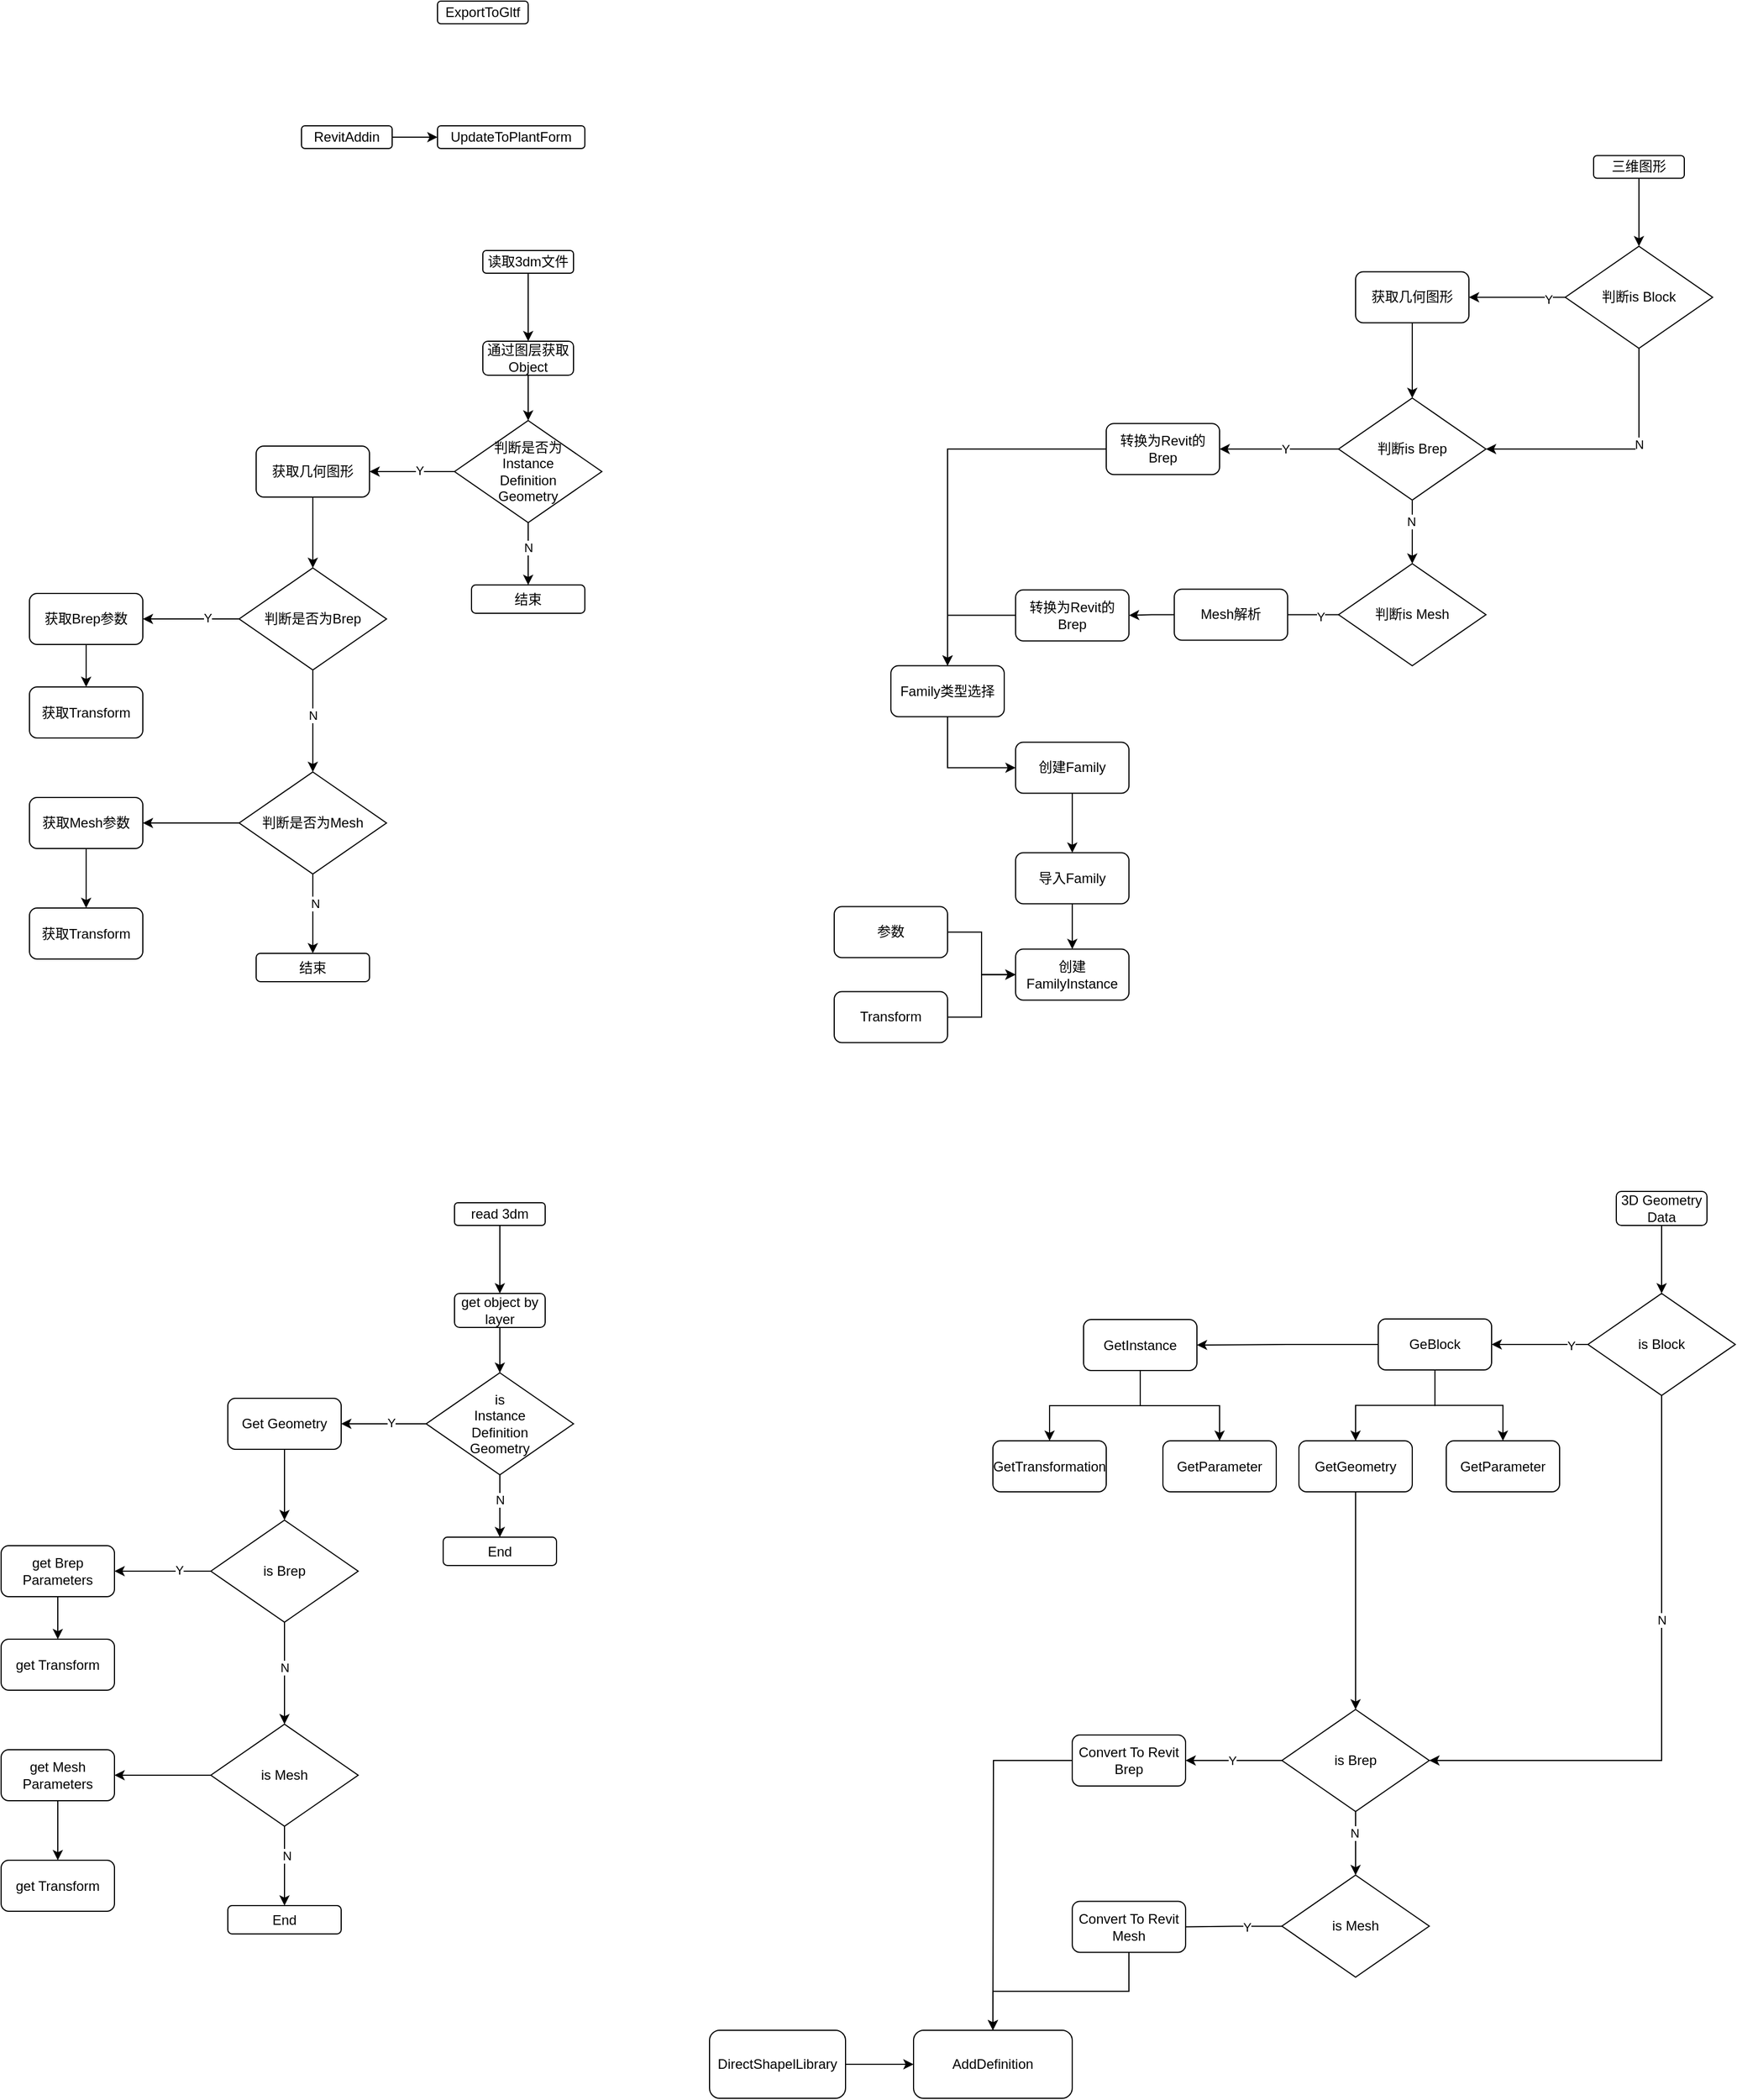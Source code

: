 <mxfile version="18.1.3" type="github">
  <diagram id="LZ3-XVrk3gmFiRfig4vP" name="Page-1">
    <mxGraphModel dx="1754" dy="756" grid="1" gridSize="10" guides="0" tooltips="1" connect="1" arrows="1" fold="1" page="0" pageScale="1" pageWidth="827" pageHeight="1169" math="0" shadow="0">
      <root>
        <mxCell id="0" />
        <mxCell id="1" parent="0" />
        <mxCell id="nbq2JxOcgj9UBMcEW2vw-4" style="edgeStyle=orthogonalEdgeStyle;rounded=0;orthogonalLoop=1;jettySize=auto;html=1;" parent="1" source="nbq2JxOcgj9UBMcEW2vw-1" target="nbq2JxOcgj9UBMcEW2vw-3" edge="1">
          <mxGeometry relative="1" as="geometry" />
        </mxCell>
        <mxCell id="nbq2JxOcgj9UBMcEW2vw-1" value="RevitAddin" style="rounded=1;whiteSpace=wrap;html=1;" parent="1" vertex="1">
          <mxGeometry x="80" y="410" width="80" height="20" as="geometry" />
        </mxCell>
        <mxCell id="nbq2JxOcgj9UBMcEW2vw-2" value="ExportToGltf" style="rounded=1;whiteSpace=wrap;html=1;" parent="1" vertex="1">
          <mxGeometry x="200" y="300" width="80" height="20" as="geometry" />
        </mxCell>
        <mxCell id="nbq2JxOcgj9UBMcEW2vw-3" value="UpdateToPlantForm" style="rounded=1;whiteSpace=wrap;html=1;" parent="1" vertex="1">
          <mxGeometry x="200" y="410" width="130" height="20" as="geometry" />
        </mxCell>
        <mxCell id="SVSlTjg9o2SH5yioIHaR-6" style="edgeStyle=orthogonalEdgeStyle;rounded=0;orthogonalLoop=1;jettySize=auto;html=1;" parent="1" source="SVSlTjg9o2SH5yioIHaR-1" target="SVSlTjg9o2SH5yioIHaR-2" edge="1">
          <mxGeometry relative="1" as="geometry" />
        </mxCell>
        <mxCell id="SVSlTjg9o2SH5yioIHaR-1" value="读取3dm文件" style="rounded=1;whiteSpace=wrap;html=1;" parent="1" vertex="1">
          <mxGeometry x="240" y="520" width="80" height="20" as="geometry" />
        </mxCell>
        <mxCell id="SVSlTjg9o2SH5yioIHaR-8" style="edgeStyle=orthogonalEdgeStyle;rounded=0;orthogonalLoop=1;jettySize=auto;html=1;entryX=0.5;entryY=0;entryDx=0;entryDy=0;" parent="1" source="SVSlTjg9o2SH5yioIHaR-2" target="SVSlTjg9o2SH5yioIHaR-7" edge="1">
          <mxGeometry relative="1" as="geometry" />
        </mxCell>
        <mxCell id="SVSlTjg9o2SH5yioIHaR-2" value="通过图层获取Object" style="rounded=1;whiteSpace=wrap;html=1;" parent="1" vertex="1">
          <mxGeometry x="240" y="600" width="80" height="30" as="geometry" />
        </mxCell>
        <mxCell id="SVSlTjg9o2SH5yioIHaR-10" style="edgeStyle=orthogonalEdgeStyle;rounded=0;orthogonalLoop=1;jettySize=auto;html=1;" parent="1" source="SVSlTjg9o2SH5yioIHaR-7" target="SVSlTjg9o2SH5yioIHaR-9" edge="1">
          <mxGeometry relative="1" as="geometry" />
        </mxCell>
        <mxCell id="SVSlTjg9o2SH5yioIHaR-11" value="Y" style="edgeLabel;html=1;align=center;verticalAlign=middle;resizable=0;points=[];" parent="SVSlTjg9o2SH5yioIHaR-10" vertex="1" connectable="0">
          <mxGeometry x="-0.165" y="-1" relative="1" as="geometry">
            <mxPoint as="offset" />
          </mxGeometry>
        </mxCell>
        <mxCell id="SVSlTjg9o2SH5yioIHaR-12" style="edgeStyle=orthogonalEdgeStyle;rounded=0;orthogonalLoop=1;jettySize=auto;html=1;entryX=0.5;entryY=0;entryDx=0;entryDy=0;" parent="1" source="SVSlTjg9o2SH5yioIHaR-7" target="SVSlTjg9o2SH5yioIHaR-14" edge="1">
          <mxGeometry relative="1" as="geometry">
            <mxPoint x="280" y="830" as="targetPoint" />
          </mxGeometry>
        </mxCell>
        <mxCell id="SVSlTjg9o2SH5yioIHaR-26" value="N" style="edgeLabel;html=1;align=center;verticalAlign=middle;resizable=0;points=[];" parent="SVSlTjg9o2SH5yioIHaR-12" vertex="1" connectable="0">
          <mxGeometry x="-0.221" relative="1" as="geometry">
            <mxPoint as="offset" />
          </mxGeometry>
        </mxCell>
        <mxCell id="SVSlTjg9o2SH5yioIHaR-7" value="判断是否为&lt;br&gt;Instance&lt;br&gt;Definition&lt;br&gt;Geometry" style="rhombus;whiteSpace=wrap;html=1;" parent="1" vertex="1">
          <mxGeometry x="215" y="670" width="130" height="90" as="geometry" />
        </mxCell>
        <mxCell id="SVSlTjg9o2SH5yioIHaR-16" style="edgeStyle=orthogonalEdgeStyle;rounded=0;orthogonalLoop=1;jettySize=auto;html=1;" parent="1" source="SVSlTjg9o2SH5yioIHaR-9" target="SVSlTjg9o2SH5yioIHaR-15" edge="1">
          <mxGeometry relative="1" as="geometry" />
        </mxCell>
        <mxCell id="SVSlTjg9o2SH5yioIHaR-9" value="获取几何图形" style="rounded=1;whiteSpace=wrap;html=1;" parent="1" vertex="1">
          <mxGeometry x="40" y="692.5" width="100" height="45" as="geometry" />
        </mxCell>
        <mxCell id="SVSlTjg9o2SH5yioIHaR-14" value="结束" style="rounded=1;whiteSpace=wrap;html=1;" parent="1" vertex="1">
          <mxGeometry x="230" y="815" width="100" height="25" as="geometry" />
        </mxCell>
        <mxCell id="SVSlTjg9o2SH5yioIHaR-21" style="edgeStyle=orthogonalEdgeStyle;rounded=0;orthogonalLoop=1;jettySize=auto;html=1;" parent="1" source="SVSlTjg9o2SH5yioIHaR-15" target="SVSlTjg9o2SH5yioIHaR-20" edge="1">
          <mxGeometry relative="1" as="geometry" />
        </mxCell>
        <mxCell id="SVSlTjg9o2SH5yioIHaR-22" value="Y" style="edgeLabel;html=1;align=center;verticalAlign=middle;resizable=0;points=[];" parent="SVSlTjg9o2SH5yioIHaR-21" vertex="1" connectable="0">
          <mxGeometry x="-0.339" y="-1" relative="1" as="geometry">
            <mxPoint as="offset" />
          </mxGeometry>
        </mxCell>
        <mxCell id="SVSlTjg9o2SH5yioIHaR-24" style="edgeStyle=orthogonalEdgeStyle;rounded=0;orthogonalLoop=1;jettySize=auto;html=1;" parent="1" source="SVSlTjg9o2SH5yioIHaR-15" target="SVSlTjg9o2SH5yioIHaR-29" edge="1">
          <mxGeometry relative="1" as="geometry">
            <mxPoint x="90" y="980.0" as="targetPoint" />
          </mxGeometry>
        </mxCell>
        <mxCell id="SVSlTjg9o2SH5yioIHaR-25" value="N" style="edgeLabel;html=1;align=center;verticalAlign=middle;resizable=0;points=[];" parent="SVSlTjg9o2SH5yioIHaR-24" vertex="1" connectable="0">
          <mxGeometry x="-0.695" y="-1" relative="1" as="geometry">
            <mxPoint x="1" y="26" as="offset" />
          </mxGeometry>
        </mxCell>
        <mxCell id="SVSlTjg9o2SH5yioIHaR-15" value="判断是否为Brep" style="rhombus;whiteSpace=wrap;html=1;" parent="1" vertex="1">
          <mxGeometry x="25" y="800" width="130" height="90" as="geometry" />
        </mxCell>
        <mxCell id="SVSlTjg9o2SH5yioIHaR-28" style="edgeStyle=orthogonalEdgeStyle;rounded=0;orthogonalLoop=1;jettySize=auto;html=1;" parent="1" source="SVSlTjg9o2SH5yioIHaR-20" target="SVSlTjg9o2SH5yioIHaR-27" edge="1">
          <mxGeometry relative="1" as="geometry" />
        </mxCell>
        <mxCell id="SVSlTjg9o2SH5yioIHaR-20" value="获取Brep参数" style="rounded=1;whiteSpace=wrap;html=1;" parent="1" vertex="1">
          <mxGeometry x="-160" y="822.5" width="100" height="45" as="geometry" />
        </mxCell>
        <mxCell id="SVSlTjg9o2SH5yioIHaR-27" value="获取Transform" style="rounded=1;whiteSpace=wrap;html=1;" parent="1" vertex="1">
          <mxGeometry x="-160" y="905" width="100" height="45" as="geometry" />
        </mxCell>
        <mxCell id="SVSlTjg9o2SH5yioIHaR-31" style="edgeStyle=orthogonalEdgeStyle;rounded=0;orthogonalLoop=1;jettySize=auto;html=1;" parent="1" source="SVSlTjg9o2SH5yioIHaR-29" target="SVSlTjg9o2SH5yioIHaR-30" edge="1">
          <mxGeometry relative="1" as="geometry" />
        </mxCell>
        <mxCell id="SVSlTjg9o2SH5yioIHaR-33" style="edgeStyle=orthogonalEdgeStyle;rounded=0;orthogonalLoop=1;jettySize=auto;html=1;" parent="1" source="SVSlTjg9o2SH5yioIHaR-29" target="SVSlTjg9o2SH5yioIHaR-32" edge="1">
          <mxGeometry relative="1" as="geometry" />
        </mxCell>
        <mxCell id="SVSlTjg9o2SH5yioIHaR-34" value="N" style="edgeLabel;html=1;align=center;verticalAlign=middle;resizable=0;points=[];" parent="SVSlTjg9o2SH5yioIHaR-33" vertex="1" connectable="0">
          <mxGeometry x="-0.263" y="2" relative="1" as="geometry">
            <mxPoint as="offset" />
          </mxGeometry>
        </mxCell>
        <mxCell id="SVSlTjg9o2SH5yioIHaR-29" value="判断是否为Mesh" style="rhombus;whiteSpace=wrap;html=1;" parent="1" vertex="1">
          <mxGeometry x="25" y="980" width="130" height="90" as="geometry" />
        </mxCell>
        <mxCell id="SVSlTjg9o2SH5yioIHaR-36" style="edgeStyle=orthogonalEdgeStyle;rounded=0;orthogonalLoop=1;jettySize=auto;html=1;" parent="1" source="SVSlTjg9o2SH5yioIHaR-30" target="SVSlTjg9o2SH5yioIHaR-35" edge="1">
          <mxGeometry relative="1" as="geometry" />
        </mxCell>
        <mxCell id="SVSlTjg9o2SH5yioIHaR-30" value="获取Mesh参数" style="rounded=1;whiteSpace=wrap;html=1;" parent="1" vertex="1">
          <mxGeometry x="-160" y="1002.5" width="100" height="45" as="geometry" />
        </mxCell>
        <mxCell id="SVSlTjg9o2SH5yioIHaR-32" value="结束" style="rounded=1;whiteSpace=wrap;html=1;" parent="1" vertex="1">
          <mxGeometry x="40" y="1140" width="100" height="25" as="geometry" />
        </mxCell>
        <mxCell id="SVSlTjg9o2SH5yioIHaR-35" value="获取Transform" style="rounded=1;whiteSpace=wrap;html=1;" parent="1" vertex="1">
          <mxGeometry x="-160" y="1100" width="100" height="45" as="geometry" />
        </mxCell>
        <mxCell id="iwsbJlBHn57KCMhRY6ib-39" style="edgeStyle=orthogonalEdgeStyle;rounded=0;orthogonalLoop=1;jettySize=auto;html=1;exitX=0.5;exitY=1;exitDx=0;exitDy=0;" parent="1" source="iwsbJlBHn57KCMhRY6ib-35" target="iwsbJlBHn57KCMhRY6ib-38" edge="1">
          <mxGeometry relative="1" as="geometry">
            <mxPoint x="1260" y="536.25" as="sourcePoint" />
          </mxGeometry>
        </mxCell>
        <mxCell id="iwsbJlBHn57KCMhRY6ib-35" value="三维图形" style="rounded=1;whiteSpace=wrap;html=1;" parent="1" vertex="1">
          <mxGeometry x="1220" y="436.25" width="80" height="20" as="geometry" />
        </mxCell>
        <mxCell id="iwsbJlBHn57KCMhRY6ib-40" style="edgeStyle=orthogonalEdgeStyle;rounded=0;orthogonalLoop=1;jettySize=auto;html=1;entryX=1;entryY=0.5;entryDx=0;entryDy=0;exitX=0.5;exitY=1;exitDx=0;exitDy=0;" parent="1" source="iwsbJlBHn57KCMhRY6ib-38" target="iwsbJlBHn57KCMhRY6ib-50" edge="1">
          <mxGeometry relative="1" as="geometry">
            <mxPoint x="1260.0" y="791.25" as="targetPoint" />
          </mxGeometry>
        </mxCell>
        <mxCell id="iwsbJlBHn57KCMhRY6ib-41" value="N" style="edgeLabel;html=1;align=center;verticalAlign=middle;resizable=0;points=[];" parent="iwsbJlBHn57KCMhRY6ib-40" vertex="1" connectable="0">
          <mxGeometry x="-0.25" relative="1" as="geometry">
            <mxPoint as="offset" />
          </mxGeometry>
        </mxCell>
        <mxCell id="iwsbJlBHn57KCMhRY6ib-45" style="edgeStyle=orthogonalEdgeStyle;rounded=0;orthogonalLoop=1;jettySize=auto;html=1;" parent="1" source="iwsbJlBHn57KCMhRY6ib-38" target="iwsbJlBHn57KCMhRY6ib-44" edge="1">
          <mxGeometry relative="1" as="geometry" />
        </mxCell>
        <mxCell id="iwsbJlBHn57KCMhRY6ib-71" value="Y" style="edgeLabel;html=1;align=center;verticalAlign=middle;resizable=0;points=[];" parent="iwsbJlBHn57KCMhRY6ib-45" vertex="1" connectable="0">
          <mxGeometry x="-0.65" y="1" relative="1" as="geometry">
            <mxPoint as="offset" />
          </mxGeometry>
        </mxCell>
        <mxCell id="iwsbJlBHn57KCMhRY6ib-38" value="判断is Block" style="rhombus;whiteSpace=wrap;html=1;" parent="1" vertex="1">
          <mxGeometry x="1195" y="516.25" width="130" height="90" as="geometry" />
        </mxCell>
        <mxCell id="iwsbJlBHn57KCMhRY6ib-53" style="edgeStyle=orthogonalEdgeStyle;rounded=0;orthogonalLoop=1;jettySize=auto;html=1;" parent="1" source="iwsbJlBHn57KCMhRY6ib-44" target="iwsbJlBHn57KCMhRY6ib-50" edge="1">
          <mxGeometry relative="1" as="geometry" />
        </mxCell>
        <mxCell id="iwsbJlBHn57KCMhRY6ib-44" value="获取几何图形" style="rounded=1;whiteSpace=wrap;html=1;" parent="1" vertex="1">
          <mxGeometry x="1010" y="538.75" width="100" height="45" as="geometry" />
        </mxCell>
        <mxCell id="iwsbJlBHn57KCMhRY6ib-48" style="edgeStyle=orthogonalEdgeStyle;rounded=0;orthogonalLoop=1;jettySize=auto;html=1;" parent="1" source="iwsbJlBHn57KCMhRY6ib-50" target="iwsbJlBHn57KCMhRY6ib-52" edge="1">
          <mxGeometry relative="1" as="geometry" />
        </mxCell>
        <mxCell id="iwsbJlBHn57KCMhRY6ib-49" value="N" style="edgeLabel;html=1;align=center;verticalAlign=middle;resizable=0;points=[];" parent="iwsbJlBHn57KCMhRY6ib-48" vertex="1" connectable="0">
          <mxGeometry x="-0.326" y="-1" relative="1" as="geometry">
            <mxPoint as="offset" />
          </mxGeometry>
        </mxCell>
        <mxCell id="iwsbJlBHn57KCMhRY6ib-55" style="edgeStyle=orthogonalEdgeStyle;rounded=0;orthogonalLoop=1;jettySize=auto;html=1;" parent="1" source="iwsbJlBHn57KCMhRY6ib-50" target="iwsbJlBHn57KCMhRY6ib-54" edge="1">
          <mxGeometry relative="1" as="geometry" />
        </mxCell>
        <mxCell id="iwsbJlBHn57KCMhRY6ib-56" value="Y" style="edgeLabel;html=1;align=center;verticalAlign=middle;resizable=0;points=[];" parent="iwsbJlBHn57KCMhRY6ib-55" vertex="1" connectable="0">
          <mxGeometry x="-0.697" y="-2" relative="1" as="geometry">
            <mxPoint x="-31" y="2" as="offset" />
          </mxGeometry>
        </mxCell>
        <mxCell id="iwsbJlBHn57KCMhRY6ib-50" value="判断is Brep" style="rhombus;whiteSpace=wrap;html=1;" parent="1" vertex="1">
          <mxGeometry x="995" y="650.1" width="130" height="90" as="geometry" />
        </mxCell>
        <mxCell id="iwsbJlBHn57KCMhRY6ib-52" value="判断is Mesh" style="rhombus;whiteSpace=wrap;html=1;" parent="1" vertex="1">
          <mxGeometry x="995" y="796.25" width="130" height="90" as="geometry" />
        </mxCell>
        <mxCell id="iwsbJlBHn57KCMhRY6ib-88" style="edgeStyle=orthogonalEdgeStyle;rounded=0;orthogonalLoop=1;jettySize=auto;html=1;" parent="1" source="iwsbJlBHn57KCMhRY6ib-54" target="iwsbJlBHn57KCMhRY6ib-86" edge="1">
          <mxGeometry relative="1" as="geometry" />
        </mxCell>
        <mxCell id="iwsbJlBHn57KCMhRY6ib-54" value="转换为Revit的Brep" style="rounded=1;whiteSpace=wrap;html=1;" parent="1" vertex="1">
          <mxGeometry x="790" y="672.6" width="100" height="45" as="geometry" />
        </mxCell>
        <mxCell id="iwsbJlBHn57KCMhRY6ib-90" style="edgeStyle=orthogonalEdgeStyle;rounded=0;orthogonalLoop=1;jettySize=auto;html=1;" parent="1" source="iwsbJlBHn57KCMhRY6ib-57" target="iwsbJlBHn57KCMhRY6ib-86" edge="1">
          <mxGeometry relative="1" as="geometry" />
        </mxCell>
        <mxCell id="iwsbJlBHn57KCMhRY6ib-57" value="转换为Revit的Brep" style="rounded=1;whiteSpace=wrap;html=1;" parent="1" vertex="1">
          <mxGeometry x="710.04" y="819.33" width="100" height="45" as="geometry" />
        </mxCell>
        <mxCell id="iwsbJlBHn57KCMhRY6ib-60" value="" style="edgeStyle=orthogonalEdgeStyle;rounded=0;orthogonalLoop=1;jettySize=auto;html=1;endArrow=none;" parent="1" source="iwsbJlBHn57KCMhRY6ib-52" target="iwsbJlBHn57KCMhRY6ib-61" edge="1">
          <mxGeometry relative="1" as="geometry">
            <mxPoint x="995.106" y="841.323" as="sourcePoint" />
            <mxPoint x="930" y="841.25" as="targetPoint" />
          </mxGeometry>
        </mxCell>
        <mxCell id="iwsbJlBHn57KCMhRY6ib-72" value="Y" style="edgeLabel;html=1;align=center;verticalAlign=middle;resizable=0;points=[];" parent="iwsbJlBHn57KCMhRY6ib-60" vertex="1" connectable="0">
          <mxGeometry x="-0.273" y="1" relative="1" as="geometry">
            <mxPoint as="offset" />
          </mxGeometry>
        </mxCell>
        <mxCell id="iwsbJlBHn57KCMhRY6ib-64" style="edgeStyle=orthogonalEdgeStyle;rounded=0;orthogonalLoop=1;jettySize=auto;html=1;" parent="1" source="iwsbJlBHn57KCMhRY6ib-61" target="iwsbJlBHn57KCMhRY6ib-57" edge="1">
          <mxGeometry relative="1" as="geometry" />
        </mxCell>
        <mxCell id="iwsbJlBHn57KCMhRY6ib-61" value="Mesh解析" style="rounded=1;whiteSpace=wrap;html=1;" parent="1" vertex="1">
          <mxGeometry x="850.04" y="818.75" width="100" height="45" as="geometry" />
        </mxCell>
        <mxCell id="iwsbJlBHn57KCMhRY6ib-75" style="edgeStyle=orthogonalEdgeStyle;rounded=0;orthogonalLoop=1;jettySize=auto;html=1;" parent="1" source="iwsbJlBHn57KCMhRY6ib-68" target="iwsbJlBHn57KCMhRY6ib-74" edge="1">
          <mxGeometry relative="1" as="geometry" />
        </mxCell>
        <mxCell id="iwsbJlBHn57KCMhRY6ib-68" value="创建Family" style="rounded=1;whiteSpace=wrap;html=1;" parent="1" vertex="1">
          <mxGeometry x="710.04" y="953.75" width="100" height="45" as="geometry" />
        </mxCell>
        <mxCell id="iwsbJlBHn57KCMhRY6ib-77" style="edgeStyle=orthogonalEdgeStyle;rounded=0;orthogonalLoop=1;jettySize=auto;html=1;" parent="1" source="iwsbJlBHn57KCMhRY6ib-74" target="iwsbJlBHn57KCMhRY6ib-76" edge="1">
          <mxGeometry relative="1" as="geometry" />
        </mxCell>
        <mxCell id="iwsbJlBHn57KCMhRY6ib-74" value="导入Family" style="rounded=1;whiteSpace=wrap;html=1;" parent="1" vertex="1">
          <mxGeometry x="710.04" y="1051.25" width="100" height="45" as="geometry" />
        </mxCell>
        <mxCell id="iwsbJlBHn57KCMhRY6ib-76" value="创建FamilyInstance" style="rounded=1;whiteSpace=wrap;html=1;" parent="1" vertex="1">
          <mxGeometry x="710.04" y="1136.25" width="100" height="45" as="geometry" />
        </mxCell>
        <mxCell id="iwsbJlBHn57KCMhRY6ib-80" style="edgeStyle=orthogonalEdgeStyle;rounded=0;orthogonalLoop=1;jettySize=auto;html=1;entryX=0;entryY=0.5;entryDx=0;entryDy=0;" parent="1" source="iwsbJlBHn57KCMhRY6ib-78" target="iwsbJlBHn57KCMhRY6ib-76" edge="1">
          <mxGeometry relative="1" as="geometry" />
        </mxCell>
        <mxCell id="iwsbJlBHn57KCMhRY6ib-78" value="参数" style="rounded=1;whiteSpace=wrap;html=1;" parent="1" vertex="1">
          <mxGeometry x="550" y="1098.75" width="100" height="45" as="geometry" />
        </mxCell>
        <mxCell id="iwsbJlBHn57KCMhRY6ib-81" style="edgeStyle=orthogonalEdgeStyle;rounded=0;orthogonalLoop=1;jettySize=auto;html=1;entryX=0;entryY=0.5;entryDx=0;entryDy=0;" parent="1" source="iwsbJlBHn57KCMhRY6ib-79" target="iwsbJlBHn57KCMhRY6ib-76" edge="1">
          <mxGeometry relative="1" as="geometry" />
        </mxCell>
        <mxCell id="iwsbJlBHn57KCMhRY6ib-79" value="Transform" style="rounded=1;whiteSpace=wrap;html=1;" parent="1" vertex="1">
          <mxGeometry x="550" y="1173.75" width="100" height="45" as="geometry" />
        </mxCell>
        <mxCell id="iwsbJlBHn57KCMhRY6ib-89" style="edgeStyle=orthogonalEdgeStyle;rounded=0;orthogonalLoop=1;jettySize=auto;html=1;entryX=0;entryY=0.5;entryDx=0;entryDy=0;exitX=0.5;exitY=1;exitDx=0;exitDy=0;" parent="1" source="iwsbJlBHn57KCMhRY6ib-86" target="iwsbJlBHn57KCMhRY6ib-68" edge="1">
          <mxGeometry relative="1" as="geometry" />
        </mxCell>
        <mxCell id="iwsbJlBHn57KCMhRY6ib-86" value="Family类型选择" style="rounded=1;whiteSpace=wrap;html=1;" parent="1" vertex="1">
          <mxGeometry x="600" y="886.25" width="100" height="45" as="geometry" />
        </mxCell>
        <mxCell id="mWN2R51yfMy4Xp098p7W-1" style="edgeStyle=orthogonalEdgeStyle;rounded=0;orthogonalLoop=1;jettySize=auto;html=1;" parent="1" source="mWN2R51yfMy4Xp098p7W-2" target="mWN2R51yfMy4Xp098p7W-4" edge="1">
          <mxGeometry relative="1" as="geometry" />
        </mxCell>
        <mxCell id="mWN2R51yfMy4Xp098p7W-2" value="read 3dm" style="rounded=1;whiteSpace=wrap;html=1;" parent="1" vertex="1">
          <mxGeometry x="215" y="1360" width="80" height="20" as="geometry" />
        </mxCell>
        <mxCell id="mWN2R51yfMy4Xp098p7W-3" style="edgeStyle=orthogonalEdgeStyle;rounded=0;orthogonalLoop=1;jettySize=auto;html=1;entryX=0.5;entryY=0;entryDx=0;entryDy=0;" parent="1" source="mWN2R51yfMy4Xp098p7W-4" target="mWN2R51yfMy4Xp098p7W-9" edge="1">
          <mxGeometry relative="1" as="geometry" />
        </mxCell>
        <mxCell id="mWN2R51yfMy4Xp098p7W-4" value="get object by layer" style="rounded=1;whiteSpace=wrap;html=1;" parent="1" vertex="1">
          <mxGeometry x="215" y="1440" width="80" height="30" as="geometry" />
        </mxCell>
        <mxCell id="mWN2R51yfMy4Xp098p7W-5" style="edgeStyle=orthogonalEdgeStyle;rounded=0;orthogonalLoop=1;jettySize=auto;html=1;" parent="1" source="mWN2R51yfMy4Xp098p7W-9" target="mWN2R51yfMy4Xp098p7W-11" edge="1">
          <mxGeometry relative="1" as="geometry" />
        </mxCell>
        <mxCell id="mWN2R51yfMy4Xp098p7W-6" value="Y" style="edgeLabel;html=1;align=center;verticalAlign=middle;resizable=0;points=[];" parent="mWN2R51yfMy4Xp098p7W-5" vertex="1" connectable="0">
          <mxGeometry x="-0.165" y="-1" relative="1" as="geometry">
            <mxPoint as="offset" />
          </mxGeometry>
        </mxCell>
        <mxCell id="mWN2R51yfMy4Xp098p7W-7" style="edgeStyle=orthogonalEdgeStyle;rounded=0;orthogonalLoop=1;jettySize=auto;html=1;entryX=0.5;entryY=0;entryDx=0;entryDy=0;" parent="1" source="mWN2R51yfMy4Xp098p7W-9" target="mWN2R51yfMy4Xp098p7W-12" edge="1">
          <mxGeometry relative="1" as="geometry">
            <mxPoint x="255" y="1670" as="targetPoint" />
          </mxGeometry>
        </mxCell>
        <mxCell id="mWN2R51yfMy4Xp098p7W-8" value="N" style="edgeLabel;html=1;align=center;verticalAlign=middle;resizable=0;points=[];" parent="mWN2R51yfMy4Xp098p7W-7" vertex="1" connectable="0">
          <mxGeometry x="-0.221" relative="1" as="geometry">
            <mxPoint as="offset" />
          </mxGeometry>
        </mxCell>
        <mxCell id="mWN2R51yfMy4Xp098p7W-9" value="is&lt;br&gt;Instance&lt;br&gt;Definition&lt;br&gt;Geometry" style="rhombus;whiteSpace=wrap;html=1;" parent="1" vertex="1">
          <mxGeometry x="190" y="1510" width="130" height="90" as="geometry" />
        </mxCell>
        <mxCell id="mWN2R51yfMy4Xp098p7W-10" style="edgeStyle=orthogonalEdgeStyle;rounded=0;orthogonalLoop=1;jettySize=auto;html=1;" parent="1" source="mWN2R51yfMy4Xp098p7W-11" target="mWN2R51yfMy4Xp098p7W-17" edge="1">
          <mxGeometry relative="1" as="geometry" />
        </mxCell>
        <mxCell id="mWN2R51yfMy4Xp098p7W-11" value="Get Geometry" style="rounded=1;whiteSpace=wrap;html=1;" parent="1" vertex="1">
          <mxGeometry x="15" y="1532.5" width="100" height="45" as="geometry" />
        </mxCell>
        <mxCell id="mWN2R51yfMy4Xp098p7W-12" value="End" style="rounded=1;whiteSpace=wrap;html=1;" parent="1" vertex="1">
          <mxGeometry x="205" y="1655" width="100" height="25" as="geometry" />
        </mxCell>
        <mxCell id="mWN2R51yfMy4Xp098p7W-13" style="edgeStyle=orthogonalEdgeStyle;rounded=0;orthogonalLoop=1;jettySize=auto;html=1;" parent="1" source="mWN2R51yfMy4Xp098p7W-17" target="mWN2R51yfMy4Xp098p7W-19" edge="1">
          <mxGeometry relative="1" as="geometry" />
        </mxCell>
        <mxCell id="mWN2R51yfMy4Xp098p7W-14" value="Y" style="edgeLabel;html=1;align=center;verticalAlign=middle;resizable=0;points=[];" parent="mWN2R51yfMy4Xp098p7W-13" vertex="1" connectable="0">
          <mxGeometry x="-0.339" y="-1" relative="1" as="geometry">
            <mxPoint as="offset" />
          </mxGeometry>
        </mxCell>
        <mxCell id="mWN2R51yfMy4Xp098p7W-15" style="edgeStyle=orthogonalEdgeStyle;rounded=0;orthogonalLoop=1;jettySize=auto;html=1;" parent="1" source="mWN2R51yfMy4Xp098p7W-17" target="mWN2R51yfMy4Xp098p7W-24" edge="1">
          <mxGeometry relative="1" as="geometry">
            <mxPoint x="65" y="1820.0" as="targetPoint" />
          </mxGeometry>
        </mxCell>
        <mxCell id="mWN2R51yfMy4Xp098p7W-16" value="N" style="edgeLabel;html=1;align=center;verticalAlign=middle;resizable=0;points=[];" parent="mWN2R51yfMy4Xp098p7W-15" vertex="1" connectable="0">
          <mxGeometry x="-0.695" y="-1" relative="1" as="geometry">
            <mxPoint x="1" y="26" as="offset" />
          </mxGeometry>
        </mxCell>
        <mxCell id="mWN2R51yfMy4Xp098p7W-17" value="is Brep" style="rhombus;whiteSpace=wrap;html=1;" parent="1" vertex="1">
          <mxGeometry y="1640" width="130" height="90" as="geometry" />
        </mxCell>
        <mxCell id="mWN2R51yfMy4Xp098p7W-18" style="edgeStyle=orthogonalEdgeStyle;rounded=0;orthogonalLoop=1;jettySize=auto;html=1;" parent="1" source="mWN2R51yfMy4Xp098p7W-19" target="mWN2R51yfMy4Xp098p7W-20" edge="1">
          <mxGeometry relative="1" as="geometry" />
        </mxCell>
        <mxCell id="mWN2R51yfMy4Xp098p7W-19" value="get Brep Parameters" style="rounded=1;whiteSpace=wrap;html=1;" parent="1" vertex="1">
          <mxGeometry x="-185" y="1662.5" width="100" height="45" as="geometry" />
        </mxCell>
        <mxCell id="mWN2R51yfMy4Xp098p7W-20" value="get Transform" style="rounded=1;whiteSpace=wrap;html=1;" parent="1" vertex="1">
          <mxGeometry x="-185" y="1745" width="100" height="45" as="geometry" />
        </mxCell>
        <mxCell id="mWN2R51yfMy4Xp098p7W-21" style="edgeStyle=orthogonalEdgeStyle;rounded=0;orthogonalLoop=1;jettySize=auto;html=1;" parent="1" source="mWN2R51yfMy4Xp098p7W-24" target="mWN2R51yfMy4Xp098p7W-26" edge="1">
          <mxGeometry relative="1" as="geometry" />
        </mxCell>
        <mxCell id="mWN2R51yfMy4Xp098p7W-22" style="edgeStyle=orthogonalEdgeStyle;rounded=0;orthogonalLoop=1;jettySize=auto;html=1;" parent="1" source="mWN2R51yfMy4Xp098p7W-24" target="mWN2R51yfMy4Xp098p7W-27" edge="1">
          <mxGeometry relative="1" as="geometry" />
        </mxCell>
        <mxCell id="mWN2R51yfMy4Xp098p7W-23" value="N" style="edgeLabel;html=1;align=center;verticalAlign=middle;resizable=0;points=[];" parent="mWN2R51yfMy4Xp098p7W-22" vertex="1" connectable="0">
          <mxGeometry x="-0.263" y="2" relative="1" as="geometry">
            <mxPoint as="offset" />
          </mxGeometry>
        </mxCell>
        <mxCell id="mWN2R51yfMy4Xp098p7W-24" value="is Mesh" style="rhombus;whiteSpace=wrap;html=1;" parent="1" vertex="1">
          <mxGeometry y="1820" width="130" height="90" as="geometry" />
        </mxCell>
        <mxCell id="mWN2R51yfMy4Xp098p7W-25" style="edgeStyle=orthogonalEdgeStyle;rounded=0;orthogonalLoop=1;jettySize=auto;html=1;" parent="1" source="mWN2R51yfMy4Xp098p7W-26" target="mWN2R51yfMy4Xp098p7W-28" edge="1">
          <mxGeometry relative="1" as="geometry" />
        </mxCell>
        <mxCell id="mWN2R51yfMy4Xp098p7W-26" value="get Mesh Parameters" style="rounded=1;whiteSpace=wrap;html=1;" parent="1" vertex="1">
          <mxGeometry x="-185" y="1842.5" width="100" height="45" as="geometry" />
        </mxCell>
        <mxCell id="mWN2R51yfMy4Xp098p7W-27" value="End" style="rounded=1;whiteSpace=wrap;html=1;" parent="1" vertex="1">
          <mxGeometry x="15" y="1980" width="100" height="25" as="geometry" />
        </mxCell>
        <mxCell id="mWN2R51yfMy4Xp098p7W-28" value="get Transform" style="rounded=1;whiteSpace=wrap;html=1;" parent="1" vertex="1">
          <mxGeometry x="-185" y="1940" width="100" height="45" as="geometry" />
        </mxCell>
        <mxCell id="mWN2R51yfMy4Xp098p7W-29" style="edgeStyle=orthogonalEdgeStyle;rounded=0;orthogonalLoop=1;jettySize=auto;html=1;exitX=0.5;exitY=1;exitDx=0;exitDy=0;" parent="1" source="mWN2R51yfMy4Xp098p7W-30" target="mWN2R51yfMy4Xp098p7W-35" edge="1">
          <mxGeometry relative="1" as="geometry">
            <mxPoint x="1280" y="1460" as="sourcePoint" />
          </mxGeometry>
        </mxCell>
        <mxCell id="mWN2R51yfMy4Xp098p7W-30" value="3D Geometry Data" style="rounded=1;whiteSpace=wrap;html=1;" parent="1" vertex="1">
          <mxGeometry x="1240" y="1350" width="80" height="30" as="geometry" />
        </mxCell>
        <mxCell id="mWN2R51yfMy4Xp098p7W-31" style="edgeStyle=orthogonalEdgeStyle;rounded=0;orthogonalLoop=1;jettySize=auto;html=1;entryX=1;entryY=0.5;entryDx=0;entryDy=0;exitX=0.5;exitY=1;exitDx=0;exitDy=0;" parent="1" source="mWN2R51yfMy4Xp098p7W-35" target="mWN2R51yfMy4Xp098p7W-42" edge="1">
          <mxGeometry relative="1" as="geometry">
            <mxPoint x="1280.0" y="1715" as="targetPoint" />
          </mxGeometry>
        </mxCell>
        <mxCell id="mWN2R51yfMy4Xp098p7W-32" value="N" style="edgeLabel;html=1;align=center;verticalAlign=middle;resizable=0;points=[];" parent="mWN2R51yfMy4Xp098p7W-31" vertex="1" connectable="0">
          <mxGeometry x="-0.25" relative="1" as="geometry">
            <mxPoint as="offset" />
          </mxGeometry>
        </mxCell>
        <mxCell id="mWN2R51yfMy4Xp098p7W-33" style="edgeStyle=orthogonalEdgeStyle;rounded=0;orthogonalLoop=1;jettySize=auto;html=1;" parent="1" source="mWN2R51yfMy4Xp098p7W-35" target="mWN2R51yfMy4Xp098p7W-37" edge="1">
          <mxGeometry relative="1" as="geometry" />
        </mxCell>
        <mxCell id="mWN2R51yfMy4Xp098p7W-34" value="Y" style="edgeLabel;html=1;align=center;verticalAlign=middle;resizable=0;points=[];" parent="mWN2R51yfMy4Xp098p7W-33" vertex="1" connectable="0">
          <mxGeometry x="-0.65" y="1" relative="1" as="geometry">
            <mxPoint as="offset" />
          </mxGeometry>
        </mxCell>
        <mxCell id="mWN2R51yfMy4Xp098p7W-35" value="is Block" style="rhombus;whiteSpace=wrap;html=1;" parent="1" vertex="1">
          <mxGeometry x="1215" y="1440" width="130" height="90" as="geometry" />
        </mxCell>
        <mxCell id="m8MskHfA4R2k5RRkeLUg-3" style="edgeStyle=orthogonalEdgeStyle;rounded=0;orthogonalLoop=1;jettySize=auto;html=1;" edge="1" parent="1" source="mWN2R51yfMy4Xp098p7W-37" target="m8MskHfA4R2k5RRkeLUg-2">
          <mxGeometry relative="1" as="geometry" />
        </mxCell>
        <mxCell id="m8MskHfA4R2k5RRkeLUg-5" style="edgeStyle=orthogonalEdgeStyle;rounded=0;orthogonalLoop=1;jettySize=auto;html=1;" edge="1" parent="1" source="mWN2R51yfMy4Xp098p7W-37" target="m8MskHfA4R2k5RRkeLUg-4">
          <mxGeometry relative="1" as="geometry" />
        </mxCell>
        <mxCell id="m8MskHfA4R2k5RRkeLUg-7" style="edgeStyle=orthogonalEdgeStyle;rounded=0;orthogonalLoop=1;jettySize=auto;html=1;" edge="1" parent="1" source="mWN2R51yfMy4Xp098p7W-37" target="m8MskHfA4R2k5RRkeLUg-6">
          <mxGeometry relative="1" as="geometry" />
        </mxCell>
        <mxCell id="mWN2R51yfMy4Xp098p7W-37" value="GeBlock" style="rounded=1;whiteSpace=wrap;html=1;" parent="1" vertex="1">
          <mxGeometry x="1030" y="1462.5" width="100" height="45" as="geometry" />
        </mxCell>
        <mxCell id="mWN2R51yfMy4Xp098p7W-38" style="edgeStyle=orthogonalEdgeStyle;rounded=0;orthogonalLoop=1;jettySize=auto;html=1;" parent="1" source="mWN2R51yfMy4Xp098p7W-42" target="mWN2R51yfMy4Xp098p7W-43" edge="1">
          <mxGeometry relative="1" as="geometry" />
        </mxCell>
        <mxCell id="mWN2R51yfMy4Xp098p7W-39" value="N" style="edgeLabel;html=1;align=center;verticalAlign=middle;resizable=0;points=[];" parent="mWN2R51yfMy4Xp098p7W-38" vertex="1" connectable="0">
          <mxGeometry x="-0.326" y="-1" relative="1" as="geometry">
            <mxPoint as="offset" />
          </mxGeometry>
        </mxCell>
        <mxCell id="mWN2R51yfMy4Xp098p7W-40" style="edgeStyle=orthogonalEdgeStyle;rounded=0;orthogonalLoop=1;jettySize=auto;html=1;" parent="1" source="mWN2R51yfMy4Xp098p7W-42" target="mWN2R51yfMy4Xp098p7W-45" edge="1">
          <mxGeometry relative="1" as="geometry" />
        </mxCell>
        <mxCell id="mWN2R51yfMy4Xp098p7W-41" value="Y" style="edgeLabel;html=1;align=center;verticalAlign=middle;resizable=0;points=[];" parent="mWN2R51yfMy4Xp098p7W-40" vertex="1" connectable="0">
          <mxGeometry x="-0.697" y="-2" relative="1" as="geometry">
            <mxPoint x="-31" y="2" as="offset" />
          </mxGeometry>
        </mxCell>
        <mxCell id="mWN2R51yfMy4Xp098p7W-42" value="is Brep" style="rhombus;whiteSpace=wrap;html=1;" parent="1" vertex="1">
          <mxGeometry x="945" y="1807" width="130" height="90" as="geometry" />
        </mxCell>
        <mxCell id="mWN2R51yfMy4Xp098p7W-43" value="is Mesh" style="rhombus;whiteSpace=wrap;html=1;" parent="1" vertex="1">
          <mxGeometry x="945" y="1953.15" width="130" height="90" as="geometry" />
        </mxCell>
        <mxCell id="mWN2R51yfMy4Xp098p7W-44" style="edgeStyle=orthogonalEdgeStyle;rounded=0;orthogonalLoop=1;jettySize=auto;html=1;exitX=0;exitY=0.5;exitDx=0;exitDy=0;" parent="1" source="mWN2R51yfMy4Xp098p7W-45" edge="1">
          <mxGeometry relative="1" as="geometry">
            <mxPoint x="690" y="2090" as="targetPoint" />
          </mxGeometry>
        </mxCell>
        <mxCell id="mWN2R51yfMy4Xp098p7W-45" value="Convert To Revit Brep" style="rounded=1;whiteSpace=wrap;html=1;" parent="1" vertex="1">
          <mxGeometry x="760" y="1829.5" width="100" height="45" as="geometry" />
        </mxCell>
        <mxCell id="mWN2R51yfMy4Xp098p7W-46" style="edgeStyle=orthogonalEdgeStyle;rounded=0;orthogonalLoop=1;jettySize=auto;html=1;entryX=0.5;entryY=0;entryDx=0;entryDy=0;" parent="1" source="mWN2R51yfMy4Xp098p7W-47" target="m8MskHfA4R2k5RRkeLUg-14" edge="1">
          <mxGeometry relative="1" as="geometry">
            <mxPoint x="690.0" y="2070" as="targetPoint" />
          </mxGeometry>
        </mxCell>
        <mxCell id="mWN2R51yfMy4Xp098p7W-47" value="Convert To Revit Mesh" style="rounded=1;whiteSpace=wrap;html=1;" parent="1" vertex="1">
          <mxGeometry x="760.04" y="1976.23" width="100" height="45" as="geometry" />
        </mxCell>
        <mxCell id="mWN2R51yfMy4Xp098p7W-48" value="" style="edgeStyle=orthogonalEdgeStyle;rounded=0;orthogonalLoop=1;jettySize=auto;html=1;endArrow=none;entryX=1;entryY=0.5;entryDx=0;entryDy=0;" parent="1" source="mWN2R51yfMy4Xp098p7W-43" target="mWN2R51yfMy4Xp098p7W-47" edge="1">
          <mxGeometry relative="1" as="geometry">
            <mxPoint x="945.106" y="1998.223" as="sourcePoint" />
            <mxPoint x="900.04" y="1998.15" as="targetPoint" />
          </mxGeometry>
        </mxCell>
        <mxCell id="mWN2R51yfMy4Xp098p7W-49" value="Y" style="edgeLabel;html=1;align=center;verticalAlign=middle;resizable=0;points=[];" parent="mWN2R51yfMy4Xp098p7W-48" vertex="1" connectable="0">
          <mxGeometry x="-0.273" y="1" relative="1" as="geometry">
            <mxPoint as="offset" />
          </mxGeometry>
        </mxCell>
        <mxCell id="m8MskHfA4R2k5RRkeLUg-12" style="edgeStyle=orthogonalEdgeStyle;rounded=0;orthogonalLoop=1;jettySize=auto;html=1;" edge="1" parent="1" source="m8MskHfA4R2k5RRkeLUg-2" target="mWN2R51yfMy4Xp098p7W-42">
          <mxGeometry relative="1" as="geometry" />
        </mxCell>
        <mxCell id="m8MskHfA4R2k5RRkeLUg-2" value="GetGeometry" style="rounded=1;whiteSpace=wrap;html=1;" vertex="1" parent="1">
          <mxGeometry x="960" y="1570" width="100" height="45" as="geometry" />
        </mxCell>
        <mxCell id="m8MskHfA4R2k5RRkeLUg-4" value="GetParameter" style="rounded=1;whiteSpace=wrap;html=1;" vertex="1" parent="1">
          <mxGeometry x="1090" y="1570" width="100" height="45" as="geometry" />
        </mxCell>
        <mxCell id="m8MskHfA4R2k5RRkeLUg-9" style="edgeStyle=orthogonalEdgeStyle;rounded=0;orthogonalLoop=1;jettySize=auto;html=1;exitX=0.5;exitY=1;exitDx=0;exitDy=0;" edge="1" parent="1" source="m8MskHfA4R2k5RRkeLUg-6" target="m8MskHfA4R2k5RRkeLUg-8">
          <mxGeometry relative="1" as="geometry" />
        </mxCell>
        <mxCell id="m8MskHfA4R2k5RRkeLUg-11" style="edgeStyle=orthogonalEdgeStyle;rounded=0;orthogonalLoop=1;jettySize=auto;html=1;" edge="1" parent="1" source="m8MskHfA4R2k5RRkeLUg-6" target="m8MskHfA4R2k5RRkeLUg-10">
          <mxGeometry relative="1" as="geometry" />
        </mxCell>
        <mxCell id="m8MskHfA4R2k5RRkeLUg-6" value="GetInstance" style="rounded=1;whiteSpace=wrap;html=1;" vertex="1" parent="1">
          <mxGeometry x="770" y="1463" width="100" height="45" as="geometry" />
        </mxCell>
        <mxCell id="m8MskHfA4R2k5RRkeLUg-8" value="GetTransformation" style="rounded=1;whiteSpace=wrap;html=1;" vertex="1" parent="1">
          <mxGeometry x="690" y="1570" width="100" height="45" as="geometry" />
        </mxCell>
        <mxCell id="m8MskHfA4R2k5RRkeLUg-10" value="GetParameter" style="rounded=1;whiteSpace=wrap;html=1;" vertex="1" parent="1">
          <mxGeometry x="840" y="1570" width="100" height="45" as="geometry" />
        </mxCell>
        <mxCell id="m8MskHfA4R2k5RRkeLUg-14" value="AddDefinition" style="rounded=1;whiteSpace=wrap;html=1;" vertex="1" parent="1">
          <mxGeometry x="620" y="2090" width="140" height="60" as="geometry" />
        </mxCell>
        <mxCell id="m8MskHfA4R2k5RRkeLUg-18" style="edgeStyle=orthogonalEdgeStyle;rounded=0;orthogonalLoop=1;jettySize=auto;html=1;" edge="1" parent="1" source="m8MskHfA4R2k5RRkeLUg-17" target="m8MskHfA4R2k5RRkeLUg-14">
          <mxGeometry relative="1" as="geometry" />
        </mxCell>
        <mxCell id="m8MskHfA4R2k5RRkeLUg-17" value="DirectShapelLibrary" style="rounded=1;whiteSpace=wrap;html=1;" vertex="1" parent="1">
          <mxGeometry x="440" y="2090" width="120" height="60" as="geometry" />
        </mxCell>
      </root>
    </mxGraphModel>
  </diagram>
</mxfile>
